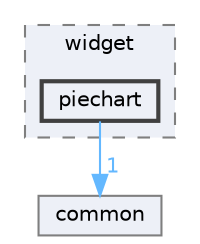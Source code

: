 digraph "C:/microchip/harmony3/gfx/middleware/legato/library/src/gfx/legato/widget/piechart"
{
 // INTERACTIVE_SVG=YES
 // LATEX_PDF_SIZE
  bgcolor="transparent";
  edge [fontname=Helvetica,fontsize=10,labelfontname=Helvetica,labelfontsize=10];
  node [fontname=Helvetica,fontsize=10,shape=box,height=0.2,width=0.4];
  compound=true
  subgraph clusterdir_139e39c2cbbb9c4d4856e374ea12d038 {
    graph [ bgcolor="#edf0f7", pencolor="grey50", label="widget", fontname=Helvetica,fontsize=10 style="filled,dashed", URL="dir_139e39c2cbbb9c4d4856e374ea12d038.html",tooltip=""]
  dir_0c7d95ea38cfce720c9fa5892f8ef183 [label="piechart", fillcolor="#edf0f7", color="grey25", style="filled,bold", URL="dir_0c7d95ea38cfce720c9fa5892f8ef183.html",tooltip=""];
  }
  dir_b3f224f181338695a4734ca3080f2eb5 [label="common", fillcolor="#edf0f7", color="grey50", style="filled", URL="dir_b3f224f181338695a4734ca3080f2eb5.html",tooltip=""];
  dir_0c7d95ea38cfce720c9fa5892f8ef183->dir_b3f224f181338695a4734ca3080f2eb5 [headlabel="1", labeldistance=1.5 headhref="dir_000081_000011.html" color="steelblue1" fontcolor="steelblue1"];
}
